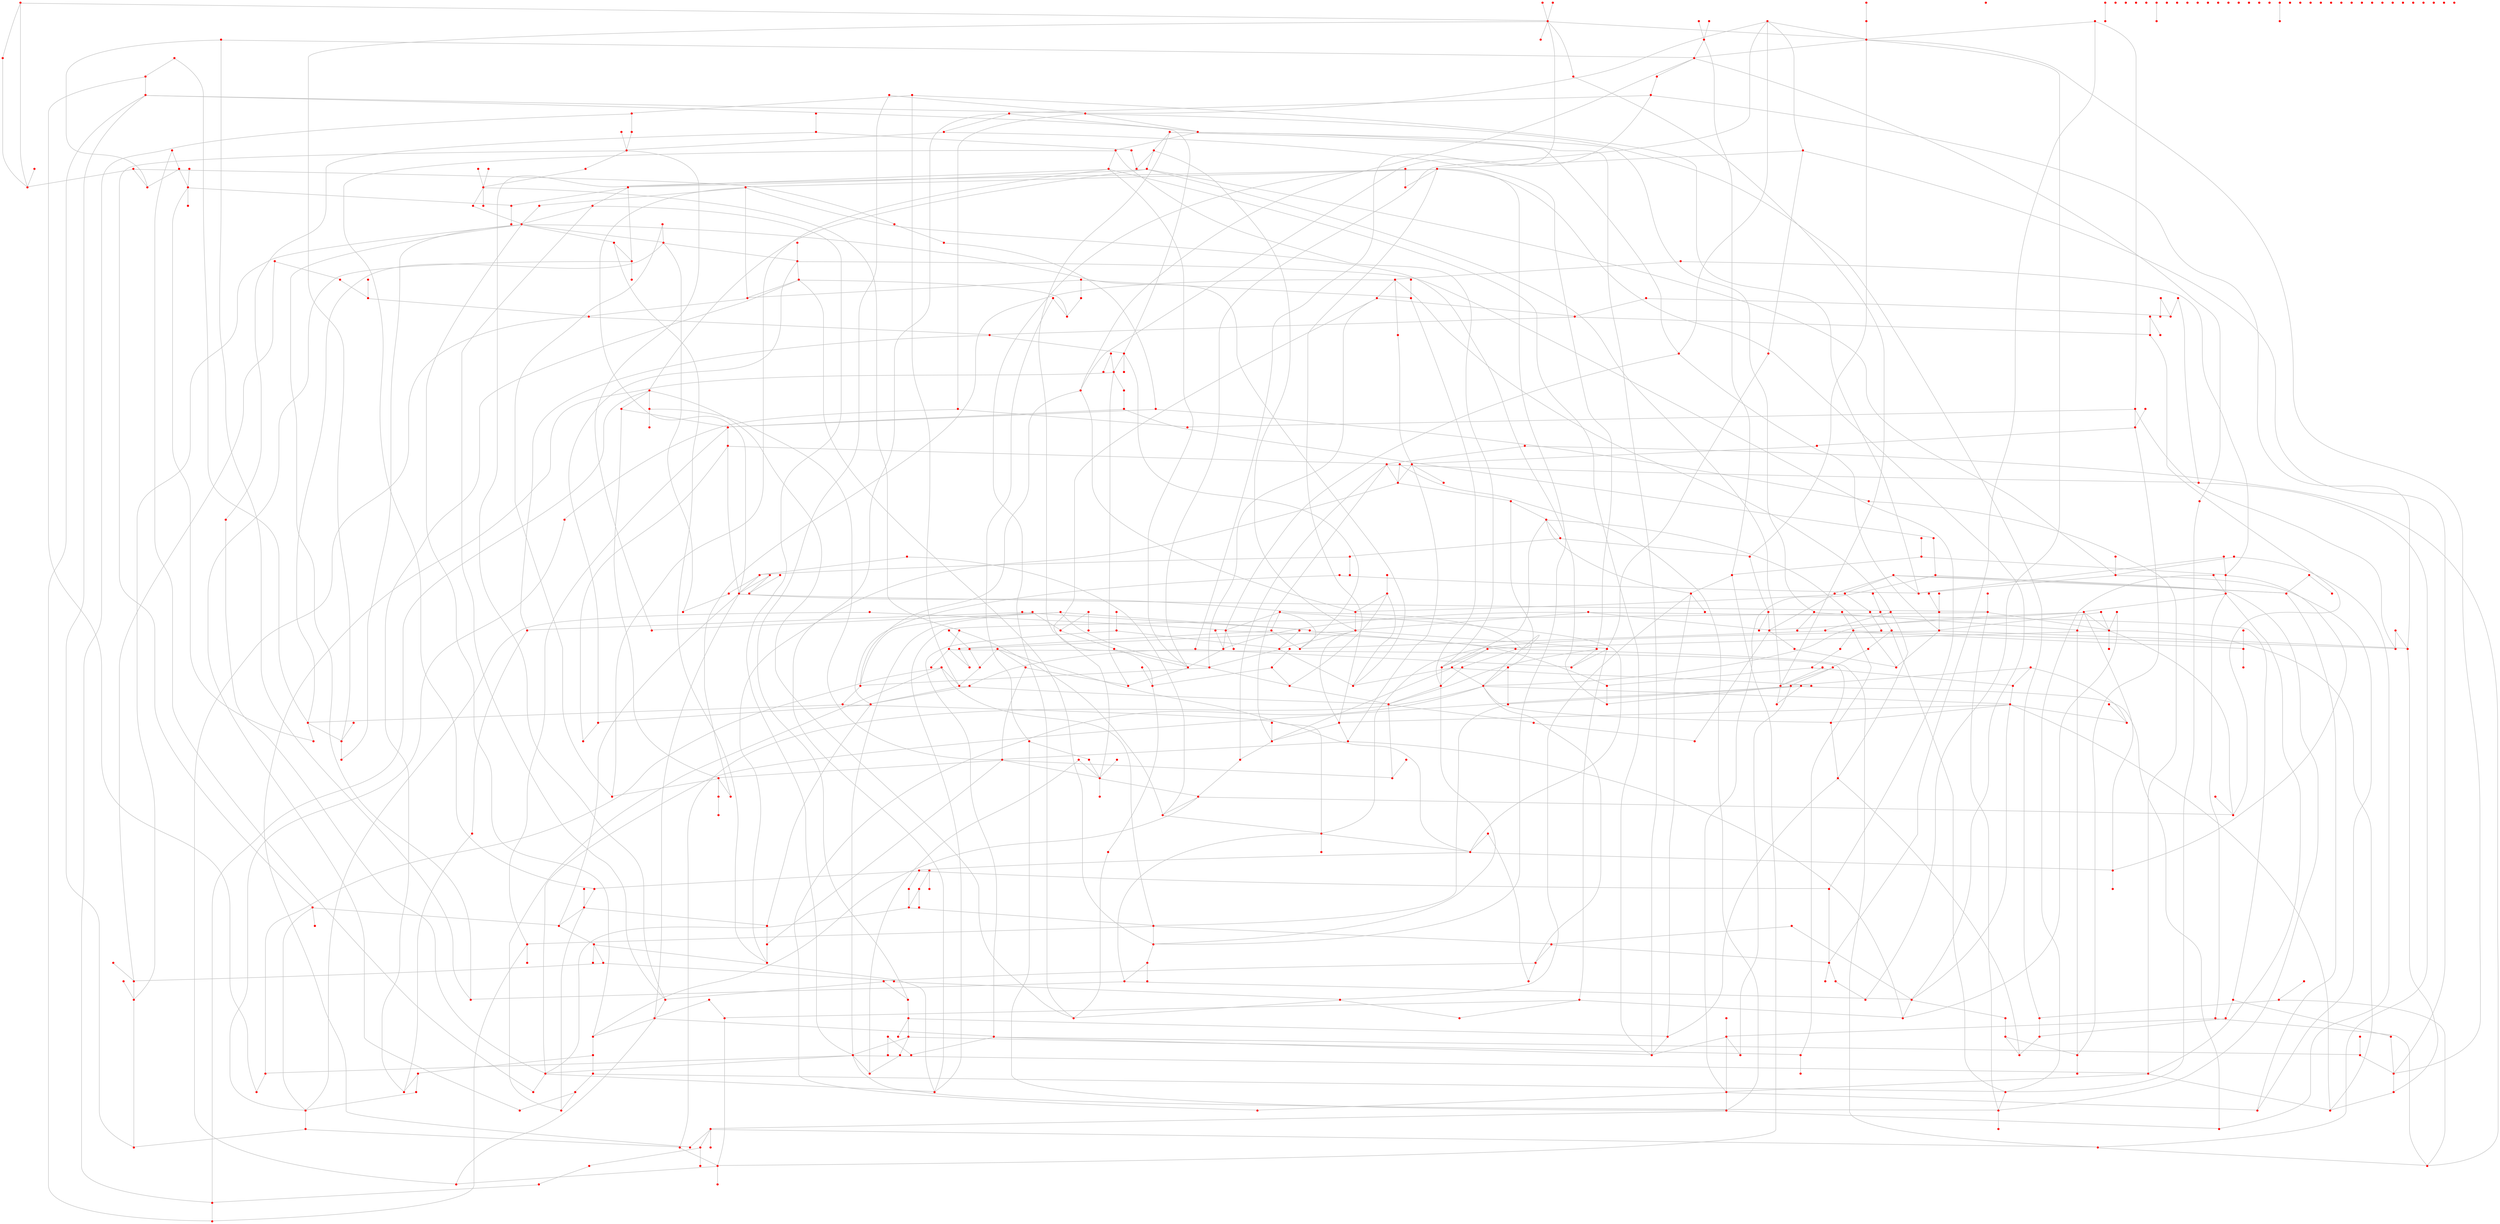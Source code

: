graph {
	0 [color=red shape=point]
	1 [color=red shape=point]
	2 [color=red shape=point]
	3 [color=red shape=point]
	4 [color=red shape=point]
	5 [color=red shape=point]
	6 [color=red shape=point]
	7 [color=red shape=point]
	8 [color=red shape=point]
	9 [color=red shape=point]
	10 [color=red shape=point]
	11 [color=red shape=point]
	12 [color=red shape=point]
	13 [color=red shape=point]
	14 [color=red shape=point]
	15 [color=red shape=point]
	16 [color=red shape=point]
	17 [color=red shape=point]
	18 [color=red shape=point]
	19 [color=red shape=point]
	20 [color=red shape=point]
	21 [color=red shape=point]
	22 [color=red shape=point]
	23 [color=red shape=point]
	24 [color=red shape=point]
	25 [color=red shape=point]
	26 [color=red shape=point]
	27 [color=red shape=point]
	28 [color=red shape=point]
	29 [color=red shape=point]
	30 [color=red shape=point]
	31 [color=red shape=point]
	32 [color=red shape=point]
	33 [color=red shape=point]
	34 [color=red shape=point]
	35 [color=red shape=point]
	36 [color=red shape=point]
	37 [color=red shape=point]
	38 [color=red shape=point]
	39 [color=red shape=point]
	40 [color=red shape=point]
	41 [color=red shape=point]
	42 [color=red shape=point]
	43 [color=red shape=point]
	44 [color=red shape=point]
	45 [color=red shape=point]
	46 [color=red shape=point]
	47 [color=red shape=point]
	48 [color=red shape=point]
	49 [color=red shape=point]
	50 [color=red shape=point]
	51 [color=red shape=point]
	52 [color=red shape=point]
	53 [color=red shape=point]
	54 [color=red shape=point]
	55 [color=red shape=point]
	56 [color=red shape=point]
	57 [color=red shape=point]
	58 [color=red shape=point]
	59 [color=red shape=point]
	60 [color=red shape=point]
	61 [color=red shape=point]
	62 [color=red shape=point]
	63 [color=red shape=point]
	64 [color=red shape=point]
	65 [color=red shape=point]
	66 [color=red shape=point]
	67 [color=red shape=point]
	68 [color=red shape=point]
	69 [color=red shape=point]
	70 [color=red shape=point]
	71 [color=red shape=point]
	72 [color=red shape=point]
	73 [color=red shape=point]
	74 [color=red shape=point]
	75 [color=red shape=point]
	76 [color=red shape=point]
	77 [color=red shape=point]
	78 [color=red shape=point]
	79 [color=red shape=point]
	80 [color=red shape=point]
	81 [color=red shape=point]
	82 [color=red shape=point]
	83 [color=red shape=point]
	84 [color=red shape=point]
	85 [color=red shape=point]
	86 [color=red shape=point]
	87 [color=red shape=point]
	88 [color=red shape=point]
	89 [color=red shape=point]
	90 [color=red shape=point]
	91 [color=red shape=point]
	92 [color=red shape=point]
	93 [color=red shape=point]
	94 [color=red shape=point]
	95 [color=red shape=point]
	96 [color=red shape=point]
	97 [color=red shape=point]
	98 [color=red shape=point]
	99 [color=red shape=point]
	100 [color=red shape=point]
	101 [color=red shape=point]
	102 [color=red shape=point]
	103 [color=red shape=point]
	104 [color=red shape=point]
	105 [color=red shape=point]
	106 [color=red shape=point]
	107 [color=red shape=point]
	108 [color=red shape=point]
	109 [color=red shape=point]
	110 [color=red shape=point]
	111 [color=red shape=point]
	112 [color=red shape=point]
	113 [color=red shape=point]
	114 [color=red shape=point]
	115 [color=red shape=point]
	116 [color=red shape=point]
	117 [color=red shape=point]
	118 [color=red shape=point]
	119 [color=red shape=point]
	120 [color=red shape=point]
	121 [color=red shape=point]
	122 [color=red shape=point]
	123 [color=red shape=point]
	124 [color=red shape=point]
	125 [color=red shape=point]
	126 [color=red shape=point]
	127 [color=red shape=point]
	128 [color=red shape=point]
	129 [color=red shape=point]
	130 [color=red shape=point]
	131 [color=red shape=point]
	132 [color=red shape=point]
	133 [color=red shape=point]
	134 [color=red shape=point]
	135 [color=red shape=point]
	136 [color=red shape=point]
	137 [color=red shape=point]
	138 [color=red shape=point]
	139 [color=red shape=point]
	140 [color=red shape=point]
	141 [color=red shape=point]
	142 [color=red shape=point]
	143 [color=red shape=point]
	144 [color=red shape=point]
	145 [color=red shape=point]
	146 [color=red shape=point]
	147 [color=red shape=point]
	148 [color=red shape=point]
	149 [color=red shape=point]
	150 [color=red shape=point]
	151 [color=red shape=point]
	152 [color=red shape=point]
	153 [color=red shape=point]
	154 [color=red shape=point]
	155 [color=red shape=point]
	156 [color=red shape=point]
	157 [color=red shape=point]
	158 [color=red shape=point]
	159 [color=red shape=point]
	160 [color=red shape=point]
	161 [color=red shape=point]
	162 [color=red shape=point]
	163 [color=red shape=point]
	164 [color=red shape=point]
	165 [color=red shape=point]
	166 [color=red shape=point]
	167 [color=red shape=point]
	168 [color=red shape=point]
	169 [color=red shape=point]
	170 [color=red shape=point]
	171 [color=red shape=point]
	172 [color=red shape=point]
	173 [color=red shape=point]
	174 [color=red shape=point]
	175 [color=red shape=point]
	176 [color=red shape=point]
	177 [color=red shape=point]
	178 [color=red shape=point]
	179 [color=red shape=point]
	180 [color=red shape=point]
	181 [color=red shape=point]
	182 [color=red shape=point]
	183 [color=red shape=point]
	184 [color=red shape=point]
	185 [color=red shape=point]
	186 [color=red shape=point]
	187 [color=red shape=point]
	188 [color=red shape=point]
	189 [color=red shape=point]
	190 [color=red shape=point]
	191 [color=red shape=point]
	192 [color=red shape=point]
	193 [color=red shape=point]
	194 [color=red shape=point]
	195 [color=red shape=point]
	196 [color=red shape=point]
	197 [color=red shape=point]
	198 [color=red shape=point]
	199 [color=red shape=point]
	200 [color=red shape=point]
	201 [color=red shape=point]
	202 [color=red shape=point]
	203 [color=red shape=point]
	204 [color=red shape=point]
	205 [color=red shape=point]
	206 [color=red shape=point]
	207 [color=red shape=point]
	208 [color=red shape=point]
	209 [color=red shape=point]
	210 [color=red shape=point]
	211 [color=red shape=point]
	212 [color=red shape=point]
	213 [color=red shape=point]
	214 [color=red shape=point]
	215 [color=red shape=point]
	216 [color=red shape=point]
	217 [color=red shape=point]
	218 [color=red shape=point]
	219 [color=red shape=point]
	220 [color=red shape=point]
	221 [color=red shape=point]
	222 [color=red shape=point]
	223 [color=red shape=point]
	224 [color=red shape=point]
	225 [color=red shape=point]
	226 [color=red shape=point]
	227 [color=red shape=point]
	228 [color=red shape=point]
	229 [color=red shape=point]
	230 [color=red shape=point]
	231 [color=red shape=point]
	232 [color=red shape=point]
	233 [color=red shape=point]
	234 [color=red shape=point]
	235 [color=red shape=point]
	236 [color=red shape=point]
	237 [color=red shape=point]
	238 [color=red shape=point]
	239 [color=red shape=point]
	240 [color=red shape=point]
	241 [color=red shape=point]
	242 [color=red shape=point]
	243 [color=red shape=point]
	244 [color=red shape=point]
	245 [color=red shape=point]
	246 [color=red shape=point]
	247 [color=red shape=point]
	248 [color=red shape=point]
	249 [color=red shape=point]
	250 [color=red shape=point]
	251 [color=red shape=point]
	252 [color=red shape=point]
	253 [color=red shape=point]
	254 [color=red shape=point]
	255 [color=red shape=point]
	256 [color=red shape=point]
	257 [color=red shape=point]
	258 [color=red shape=point]
	259 [color=red shape=point]
	260 [color=red shape=point]
	261 [color=red shape=point]
	262 [color=red shape=point]
	263 [color=red shape=point]
	264 [color=red shape=point]
	265 [color=red shape=point]
	266 [color=red shape=point]
	267 [color=red shape=point]
	268 [color=red shape=point]
	269 [color=red shape=point]
	270 [color=red shape=point]
	271 [color=red shape=point]
	272 [color=red shape=point]
	273 [color=red shape=point]
	274 [color=red shape=point]
	275 [color=red shape=point]
	276 [color=red shape=point]
	277 [color=red shape=point]
	278 [color=red shape=point]
	279 [color=red shape=point]
	280 [color=red shape=point]
	281 [color=red shape=point]
	282 [color=red shape=point]
	283 [color=red shape=point]
	284 [color=red shape=point]
	285 [color=red shape=point]
	286 [color=red shape=point]
	287 [color=red shape=point]
	288 [color=red shape=point]
	289 [color=red shape=point]
	290 [color=red shape=point]
	291 [color=red shape=point]
	292 [color=red shape=point]
	293 [color=red shape=point]
	294 [color=red shape=point]
	295 [color=red shape=point]
	296 [color=red shape=point]
	297 [color=red shape=point]
	298 [color=red shape=point]
	299 [color=red shape=point]
	300 [color=red shape=point]
	301 [color=red shape=point]
	302 [color=red shape=point]
	303 [color=red shape=point]
	304 [color=red shape=point]
	305 [color=red shape=point]
	306 [color=red shape=point]
	307 [color=red shape=point]
	308 [color=red shape=point]
	309 [color=red shape=point]
	310 [color=red shape=point]
	311 [color=red shape=point]
	312 [color=red shape=point]
	313 [color=red shape=point]
	314 [color=red shape=point]
	315 [color=red shape=point]
	316 [color=red shape=point]
	317 [color=red shape=point]
	318 [color=red shape=point]
	319 [color=red shape=point]
	320 [color=red shape=point]
	321 [color=red shape=point]
	322 [color=red shape=point]
	323 [color=red shape=point]
	324 [color=red shape=point]
	325 [color=red shape=point]
	326 [color=red shape=point]
	327 [color=red shape=point]
	328 [color=red shape=point]
	329 [color=red shape=point]
	330 [color=red shape=point]
	331 [color=red shape=point]
	332 [color=red shape=point]
	333 [color=red shape=point]
	334 [color=red shape=point]
	335 [color=red shape=point]
	336 [color=red shape=point]
	337 [color=red shape=point]
	338 [color=red shape=point]
	339 [color=red shape=point]
	340 [color=red shape=point]
	341 [color=red shape=point]
	342 [color=red shape=point]
	343 [color=red shape=point]
	344 [color=red shape=point]
	345 [color=red shape=point]
	346 [color=red shape=point]
	347 [color=red shape=point]
	348 [color=red shape=point]
	349 [color=red shape=point]
	350 [color=red shape=point]
	351 [color=red shape=point]
	352 [color=red shape=point]
	353 [color=red shape=point]
	354 [color=red shape=point]
	355 [color=red shape=point]
	356 [color=red shape=point]
	357 [color=red shape=point]
	358 [color=red shape=point]
	359 [color=red shape=point]
	360 [color=red shape=point]
	361 [color=red shape=point]
	362 [color=red shape=point]
	363 [color=red shape=point]
	364 [color=red shape=point]
	365 [color=red shape=point]
	366 [color=red shape=point]
	367 [color=red shape=point]
	368 [color=red shape=point]
	369 [color=red shape=point]
	370 [color=red shape=point]
	371 [color=red shape=point]
	372 [color=red shape=point]
	373 [color=red shape=point]
	374 [color=red shape=point]
	375 [color=red shape=point]
	376 [color=red shape=point]
	377 [color=red shape=point]
	378 [color=red shape=point]
	379 [color=red shape=point]
	380 [color=red shape=point]
	381 [color=red shape=point]
	382 [color=red shape=point]
	383 [color=red shape=point]
	384 [color=red shape=point]
	385 [color=red shape=point]
	386 [color=red shape=point]
	387 [color=red shape=point]
	388 [color=red shape=point]
	389 [color=red shape=point]
	390 [color=red shape=point]
	391 [color=red shape=point]
	392 [color=red shape=point]
	393 [color=red shape=point]
	394 [color=red shape=point]
	395 [color=red shape=point]
	396 [color=red shape=point]
	397 [color=red shape=point]
	398 [color=red shape=point]
	399 [color=red shape=point]
	400 [color=red shape=point]
	401 [color=red shape=point]
	402 [color=red shape=point]
	403 [color=red shape=point]
	404 [color=red shape=point]
	405 [color=red shape=point]
	406 [color=red shape=point]
	407 [color=red shape=point]
	408 [color=red shape=point]
	409 [color=red shape=point]
	410 [color=red shape=point]
	411 [color=red shape=point]
	412 [color=red shape=point]
	413 [color=red shape=point]
	414 [color=red shape=point]
	415 [color=red shape=point]
	416 [color=red shape=point]
	417 [color=red shape=point]
	418 [color=red shape=point]
	419 [color=red shape=point]
	420 [color=red shape=point]
	421 [color=red shape=point]
	422 [color=red shape=point]
	423 [color=red shape=point]
	424 [color=red shape=point]
	425 [color=red shape=point]
	426 [color=red shape=point]
	427 [color=red shape=point]
	428 [color=red shape=point]
	429 [color=red shape=point]
	430 [color=red shape=point]
	431 [color=red shape=point]
	432 [color=red shape=point]
	433 [color=red shape=point]
	434 [color=red shape=point]
	435 [color=red shape=point]
	436 [color=red shape=point]
	437 [color=red shape=point]
	438 [color=red shape=point]
	439 [color=red shape=point]
	440 [color=red shape=point]
	441 [color=red shape=point]
	442 [color=red shape=point]
	443 [color=red shape=point]
	444 [color=red shape=point]
	445 [color=red shape=point]
	446 [color=red shape=point]
	447 [color=red shape=point]
	448 [color=red shape=point]
	449 [color=red shape=point]
	450 [color=red shape=point]
	451 [color=red shape=point]
	452 [color=red shape=point]
	453 [color=red shape=point]
	454 [color=red shape=point]
	455 [color=red shape=point]
	456 [color=red shape=point]
	457 [color=red shape=point]
	458 [color=red shape=point]
	459 [color=red shape=point]
	460 [color=red shape=point]
	461 [color=red shape=point]
	462 [color=red shape=point]
	463 [color=red shape=point]
	464 [color=red shape=point]
	465 [color=red shape=point]
	466 [color=red shape=point]
	467 [color=red shape=point]
	468 [color=red shape=point]
	469 [color=red shape=point]
	470 [color=red shape=point]
	471 [color=red shape=point]
	472 [color=red shape=point]
	473 [color=red shape=point]
	474 [color=red shape=point]
	475 [color=red shape=point]
	476 [color=red shape=point]
	477 [color=red shape=point]
	478 [color=red shape=point]
	479 [color=red shape=point]
	480 [color=red shape=point]
	481 [color=red shape=point]
	482 [color=red shape=point]
	483 [color=red shape=point]
	484 [color=red shape=point]
	485 [color=red shape=point]
	486 [color=red shape=point]
	487 [color=red shape=point]
	488 [color=red shape=point]
	489 [color=red shape=point]
	490 [color=red shape=point]
	491 [color=red shape=point]
	492 [color=red shape=point]
	493 [color=red shape=point]
	494 [color=red shape=point]
	495 [color=red shape=point]
	496 [color=red shape=point]
	497 [color=red shape=point]
	498 [color=red shape=point]
	499 [color=red shape=point]
	101 -- 200 [color=gray]
	163 -- 428 [color=gray]
	321 -- 109 [color=gray]
	333 -- 299 [color=gray]
	443 -- 145 [color=gray]
	56 -- 386 [color=gray]
	382 -- 124 [color=gray]
	94 -- 146 [color=gray]
	364 -- 332 [color=gray]
	225 -- 269 [color=gray]
	139 -- 476 [color=gray]
	127 -- 105 [color=gray]
	436 -- 55 [color=gray]
	99 -- 462 [color=gray]
	256 -- 6 [color=gray]
	485 -- 352 [color=gray]
	65 -- 467 [color=gray]
	370 -- 288 [color=gray]
	206 -- 237 [color=gray]
	360 -- 164 [color=gray]
	242 -- 354 [color=gray]
	290 -- 27 [color=gray]
	85 -- 278 [color=gray]
	117 -- 384 [color=gray]
	243 -- 296 [color=gray]
	12 -- 486 [color=gray]
	24 -- 322 [color=gray]
	58 -- 393 [color=gray]
	197 -- 53 [color=gray]
	329 -- 282 [color=gray]
	127 -- 310 [color=gray]
	382 -- 469 [color=gray]
	273 -- 296 [color=gray]
	155 -- 388 [color=gray]
	249 -- 485 [color=gray]
	242 -- 255 [color=gray]
	221 -- 127 [color=gray]
	64 -- 320 [color=gray]
	384 -- 454 [color=gray]
	249 -- 364 [color=gray]
	166 -- 325 [color=gray]
	303 -- 418 [color=gray]
	358 -- 443 [color=gray]
	282 -- 11 [color=gray]
	423 -- 348 [color=gray]
	41 -- 38 [color=gray]
	250 -- 190 [color=gray]
	108 -- 131 [color=gray]
	285 -- 70 [color=gray]
	354 -- 33 [color=gray]
	86 -- 450 [color=gray]
	41 -- 199 [color=gray]
	115 -- 137 [color=gray]
	276 -- 482 [color=gray]
	272 -- 492 [color=gray]
	102 -- 108 [color=gray]
	104 -- 201 [color=gray]
	284 -- 292 [color=gray]
	457 -- 460 [color=gray]
	453 -- 26 [color=gray]
	497 -- 326 [color=gray]
	71 -- 218 [color=gray]
	426 -- 438 [color=gray]
	39 -- 138 [color=gray]
	20 -- 2 [color=gray]
	421 -- 366 [color=gray]
	48 -- 188 [color=gray]
	231 -- 316 [color=gray]
	156 -- 155 [color=gray]
	419 -- 273 [color=gray]
	83 -- 244 [color=gray]
	280 -- 336 [color=gray]
	430 -- 17 [color=gray]
	133 -- 246 [color=gray]
	465 -- 411 [color=gray]
	123 -- 342 [color=gray]
	299 -- 24 [color=gray]
	335 -- 79 [color=gray]
	192 -- 80 [color=gray]
	30 -- 342 [color=gray]
	69 -- 255 [color=gray]
	355 -- 496 [color=gray]
	185 -- 325 [color=gray]
	292 -- 204 [color=gray]
	252 -- 344 [color=gray]
	163 -- 196 [color=gray]
	355 -- 381 [color=gray]
	334 -- 236 [color=gray]
	232 -- 107 [color=gray]
	163 -- 278 [color=gray]
	0 -- 63 [color=gray]
	84 -- 348 [color=gray]
	208 -- 352 [color=gray]
	156 -- 113 [color=gray]
	239 -- 412 [color=gray]
	222 -- 32 [color=gray]
	90 -- 168 [color=gray]
	226 -- 442 [color=gray]
	247 -- 170 [color=gray]
	288 -- 369 [color=gray]
	89 -- 347 [color=gray]
	360 -- 286 [color=gray]
	354 -- 220 [color=gray]
	235 -- 279 [color=gray]
	216 -- 210 [color=gray]
	207 -- 210 [color=gray]
	62 -- 337 [color=gray]
	202 -- 492 [color=gray]
	255 -- 219 [color=gray]
	461 -- 132 [color=gray]
	33 -- 397 [color=gray]
	346 -- 48 [color=gray]
	68 -- 85 [color=gray]
	440 -- 410 [color=gray]
	175 -- 311 [color=gray]
	50 -- 237 [color=gray]
	141 -- 438 [color=gray]
	38 -- 166 [color=gray]
	265 -- 84 [color=gray]
	462 -- 360 [color=gray]
	395 -- 81 [color=gray]
	142 -- 206 [color=gray]
	56 -- 33 [color=gray]
	369 -- 290 [color=gray]
	385 -- 458 [color=gray]
	89 -- 98 [color=gray]
	404 -- 127 [color=gray]
	459 -- 283 [color=gray]
	185 -- 37 [color=gray]
	398 -- 376 [color=gray]
	333 -- 468 [color=gray]
	2 -- 63 [color=gray]
	100 -- 235 [color=gray]
	201 -- 387 [color=gray]
	429 -- 11 [color=gray]
	244 -- 8 [color=gray]
	47 -- 474 [color=gray]
	461 -- 426 [color=gray]
	153 -- 136 [color=gray]
	418 -- 185 [color=gray]
	23 -- 371 [color=gray]
	125 -- 348 [color=gray]
	329 -- 320 [color=gray]
	410 -- 160 [color=gray]
	435 -- 311 [color=gray]
	123 -- 227 [color=gray]
	366 -- 210 [color=gray]
	338 -- 144 [color=gray]
	288 -- 168 [color=gray]
	101 -- 464 [color=gray]
	319 -- 162 [color=gray]
	365 -- 438 [color=gray]
	10 -- 247 [color=gray]
	468 -- 287 [color=gray]
	403 -- 287 [color=gray]
	417 -- 338 [color=gray]
	15 -- 60 [color=gray]
	199 -- 62 [color=gray]
	287 -- 470 [color=gray]
	439 -- 140 [color=gray]
	386 -- 371 [color=gray]
	323 -- 140 [color=gray]
	220 -- 446 [color=gray]
	192 -- 371 [color=gray]
	363 -- 488 [color=gray]
	184 -- 450 [color=gray]
	388 -- 371 [color=gray]
	469 -- 203 [color=gray]
	192 -- 238 [color=gray]
	120 -- 471 [color=gray]
	70 -- 101 [color=gray]
	457 -- 345 [color=gray]
	123 -- 406 [color=gray]
	102 -- 280 [color=gray]
	460 -- 84 [color=gray]
	364 -- 200 [color=gray]
	12 -- 329 [color=gray]
	223 -- 337 [color=gray]
	172 -- 233 [color=gray]
	477 -- 194 [color=gray]
	302 -- 203 [color=gray]
	361 -- 424 [color=gray]
	102 -- 38 [color=gray]
	167 -- 229 [color=gray]
	187 -- 229 [color=gray]
	406 -- 298 [color=gray]
	11 -- 81 [color=gray]
	490 -- 114 [color=gray]
	100 -- 156 [color=gray]
	207 -- 131 [color=gray]
	291 -- 49 [color=gray]
	59 -- 327 [color=gray]
	491 -- 465 [color=gray]
	416 -- 167 [color=gray]
	183 -- 372 [color=gray]
	365 -- 433 [color=gray]
	310 -- 371 [color=gray]
	56 -- 62 [color=gray]
	59 -- 263 [color=gray]
	90 -- 214 [color=gray]
	43 -- 107 [color=gray]
	499 -- 211 [color=gray]
	202 -- 123 [color=gray]
	8 -- 373 [color=gray]
	328 -- 309 [color=gray]
	352 -- 333 [color=gray]
	98 -- 460 [color=gray]
	245 -- 238 [color=gray]
	166 -- 123 [color=gray]
	363 -- 209 [color=gray]
	392 -- 359 [color=gray]
	261 -- 448 [color=gray]
	118 -- 187 [color=gray]
	43 -- 394 [color=gray]
	106 -- 479 [color=gray]
	420 -- 483 [color=gray]
	392 -- 254 [color=gray]
	235 -- 285 [color=gray]
	307 -- 198 [color=gray]
	285 -- 6 [color=gray]
	285 -- 331 [color=gray]
	491 -- 232 [color=gray]
	378 -- 143 [color=gray]
	162 -- 202 [color=gray]
	225 -- 212 [color=gray]
	83 -- 157 [color=gray]
	436 -- 465 [color=gray]
	224 -- 142 [color=gray]
	445 -- 35 [color=gray]
	486 -- 94 [color=gray]
	441 -- 335 [color=gray]
	308 -- 403 [color=gray]
	389 -- 128 [color=gray]
	92 -- 202 [color=gray]
	463 -- 30 [color=gray]
	448 -- 146 [color=gray]
	373 -- 215 [color=gray]
	46 -- 260 [color=gray]
	270 -- 2 [color=gray]
	323 -- 432 [color=gray]
	212 -- 383 [color=gray]
	175 -- 432 [color=gray]
	86 -- 189 [color=gray]
	83 -- 53 [color=gray]
	448 -- 321 [color=gray]
	320 -- 309 [color=gray]
	462 -- 370 [color=gray]
	298 -- 195 [color=gray]
	212 -- 332 [color=gray]
	135 -- 246 [color=gray]
	60 -- 246 [color=gray]
	410 -- 248 [color=gray]
	475 -- 444 [color=gray]
	465 -- 50 [color=gray]
	16 -- 258 [color=gray]
	120 -- 306 [color=gray]
	356 -- 441 [color=gray]
	70 -- 266 [color=gray]
	22 -- 425 [color=gray]
	72 -- 63 [color=gray]
	187 -- 120 [color=gray]
	246 -- 255 [color=gray]
	464 -- 18 [color=gray]
	488 -- 241 [color=gray]
	194 -- 272 [color=gray]
	299 -- 14 [color=gray]
	210 -- 9 [color=gray]
	147 -- 75 [color=gray]
	204 -- 372 [color=gray]
	308 -- 112 [color=gray]
	248 -- 425 [color=gray]
	215 -- 166 [color=gray]
	169 -- 2 [color=gray]
	1 -- 353 [color=gray]
	247 -- 311 [color=gray]
	135 -- 307 [color=gray]
	69 -- 486 [color=gray]
	104 -- 471 [color=gray]
	178 -- 234 [color=gray]
	377 -- 493 [color=gray]
	480 -- 269 [color=gray]
	339 -- 231 [color=gray]
	29 -- 171 [color=gray]
	296 -- 258 [color=gray]
	27 -- 474 [color=gray]
	496 -- 361 [color=gray]
	30 -- 422 [color=gray]
	262 -- 264 [color=gray]
	433 -- 335 [color=gray]
	172 -- 253 [color=gray]
	202 -- 160 [color=gray]
	72 -- 24 [color=gray]
	242 -- 438 [color=gray]
	275 -- 176 [color=gray]
	474 -- 361 [color=gray]
	463 -- 204 [color=gray]
	144 -- 395 [color=gray]
	19 -- 148 [color=gray]
	214 -- 245 [color=gray]
	267 -- 347 [color=gray]
	437 -- 417 [color=gray]
	60 -- 477 [color=gray]
	412 -- 470 [color=gray]
	298 -- 13 [color=gray]
	68 -- 472 [color=gray]
	397 -- 467 [color=gray]
	421 -- 406 [color=gray]
	204 -- 456 [color=gray]
	332 -- 264 [color=gray]
	182 -- 110 [color=gray]
	206 -- 485 [color=gray]
	344 -- 5 [color=gray]
	104 -- 94 [color=gray]
	286 -- 266 [color=gray]
	261 -- 114 [color=gray]
	414 -- 386 [color=gray]
	63 -- 425 [color=gray]
	18 -- 398 [color=gray]
	291 -- 397 [color=gray]
	242 -- 52 [color=gray]
	177 -- 213 [color=gray]
	481 -- 341 [color=gray]
	5 -- 260 [color=gray]
	230 -- 278 [color=gray]
	432 -- 23 [color=gray]
	61 -- 343 [color=gray]
	430 -- 214 [color=gray]
	27 -- 363 [color=gray]
	229 -- 204 [color=gray]
	371 -- 88 [color=gray]
	154 -- 21 [color=gray]
	444 -- 200 [color=gray]
	30 -- 327 [color=gray]
	319 -- 166 [color=gray]
	159 -- 471 [color=gray]
	257 -- 267 [color=gray]
	419 -- 175 [color=gray]
	478 -- 14 [color=gray]
	40 -- 5 [color=gray]
	256 -- 463 [color=gray]
	213 -- 384 [color=gray]
	249 -- 274 [color=gray]
	274 -- 433 [color=gray]
	2 -- 73 [color=gray]
	397 -- 144 [color=gray]
	337 -- 76 [color=gray]
	177 -- 396 [color=gray]
	40 -- 96 [color=gray]
	314 -- 148 [color=gray]
	467 -- 274 [color=gray]
	432 -- 420 [color=gray]
	128 -- 227 [color=gray]
	481 -- 327 [color=gray]
	71 -- 485 [color=gray]
	70 -- 174 [color=gray]
	176 -- 183 [color=gray]
	162 -- 283 [color=gray]
	455 -- 253 [color=gray]
	39 -- 343 [color=gray]
	494 -- 465 [color=gray]
	17 -- 381 [color=gray]
	229 -- 429 [color=gray]
	298 -- 381 [color=gray]
	121 -- 150 [color=gray]
	323 -- 225 [color=gray]
	469 -- 157 [color=gray]
	309 -- 6 [color=gray]
	352 -- 48 [color=gray]
	272 -- 145 [color=gray]
	234 -- 410 [color=gray]
	307 -- 258 [color=gray]
	447 -- 71 [color=gray]
	365 -- 177 [color=gray]
	168 -- 451 [color=gray]
	432 -- 129 [color=gray]
	356 -- 315 [color=gray]
	278 -- 256 [color=gray]
	425 -- 387 [color=gray]
	18 -- 289 [color=gray]
	146 -- 419 [color=gray]
	242 -- 128 [color=gray]
	494 -- 397 [color=gray]
	395 -- 292 [color=gray]
	381 -- 283 [color=gray]
	199 -- 159 [color=gray]
	314 -- 472 [color=gray]
	44 -- 493 [color=gray]
	409 -- 101 [color=gray]
	172 -- 178 [color=gray]
	133 -- 319 [color=gray]
	137 -- 304 [color=gray]
	12 -- 151 [color=gray]
	24 -- 391 [color=gray]
	150 -- 124 [color=gray]
	453 -- 327 [color=gray]
	234 -- 192 [color=gray]
	141 -- 346 [color=gray]
	297 -- 440 [color=gray]
	260 -- 444 [color=gray]
	82 -- 49 [color=gray]
	40 -- 266 [color=gray]
	136 -- 361 [color=gray]
	340 -- 384 [color=gray]
	184 -- 43 [color=gray]
	150 -- 486 [color=gray]
	353 -- 121 [color=gray]
	306 -- 104 [color=gray]
	407 -- 0 [color=gray]
	208 -- 156 [color=gray]
	223 -- 315 [color=gray]
	61 -- 17 [color=gray]
	26 -- 495 [color=gray]
	373 -- 398 [color=gray]
	63 -- 209 [color=gray]
	409 -- 67 [color=gray]
	236 -- 176 [color=gray]
	319 -- 491 [color=gray]
	272 -- 150 [color=gray]
	214 -- 414 [color=gray]
	5 -- 443 [color=gray]
	203 -- 367 [color=gray]
	491 -- 48 [color=gray]
	238 -- 84 [color=gray]
	164 -- 254 [color=gray]
	462 -- 89 [color=gray]
	491 -- 348 [color=gray]
	122 -- 438 [color=gray]
	305 -- 240 [color=gray]
	89 -- 199 [color=gray]
	414 -- 57 [color=gray]
	267 -- 62 [color=gray]
	74 -- 201 [color=gray]
	420 -- 198 [color=gray]
	426 -- 227 [color=gray]
	209 -- 436 [color=gray]
	153 -- 44 [color=gray]
	69 -- 348 [color=gray]
	296 -- 385 [color=gray]
	160 -- 146 [color=gray]
	205 -- 127 [color=gray]
	394 -- 288 [color=gray]
	347 -- 480 [color=gray]
	470 -- 376 [color=gray]
	479 -- 355 [color=gray]
	435 -- 88 [color=gray]
	217 -- 54 [color=gray]
	384 -- 205 [color=gray]
	312 -- 120 [color=gray]
	253 -- 378 [color=gray]
	330 -- 406 [color=gray]
	47 -- 414 [color=gray]
	369 -- 442 [color=gray]
	335 -- 385 [color=gray]
	2 -- 439 [color=gray]
	72 -- 184 [color=gray]
	37 -- 164 [color=gray]
	19 -- 487 [color=gray]
	430 -- 245 [color=gray]
	110 -- 283 [color=gray]
	239 -- 132 [color=gray]
	301 -- 75 [color=gray]
	449 -- 426 [color=gray]
	387 -- 325 [color=gray]
	301 -- 31 [color=gray]
	389 -- 123 [color=gray]
	2 -- 155 [color=gray]
	234 -- 372 [color=gray]
	230 -- 5 [color=gray]
	143 -- 107 [color=gray]
	348 -- 47 [color=gray]
	423 -- 206 [color=gray]
	293 -- 128 [color=gray]
	371 -- 226 [color=gray]
	458 -- 332 [color=gray]
	252 -- 291 [color=gray]
	284 -- 234 [color=gray]
	384 -- 163 [color=gray]
	327 -- 69 [color=gray]
	185 -- 90 [color=gray]
	45 -- 187 [color=gray]
	99 -- 346 [color=gray]
	471 -- 33 [color=gray]
	164 -- 405 [color=gray]
	148 -- 183 [color=gray]
	116 -- 246 [color=gray]
	19 -- 145 [color=gray]
	445 -- 232 [color=gray]
	11 -- 269 [color=gray]
	379 -- 279 [color=gray]
	380 -- 136 [color=gray]
	487 -- 371 [color=gray]
	377 -- 421 [color=gray]
	252 -- 210 [color=gray]
	41 -- 479 [color=gray]
	375 -- 475 [color=gray]
	150 -- 287 [color=gray]
	13 -- 313 [color=gray]
	76 -- 411 [color=gray]
	38 -- 379 [color=gray]
	153 -- 148 [color=gray]
	63 -- 120 [color=gray]
	399 -- 233 [color=gray]
	189 -- 278 [color=gray]
	458 -- 442 [color=gray]
	286 -- 137 [color=gray]
	371 -- 309 [color=gray]
	10 -- 398 [color=gray]
	38 -- 131 [color=gray]
	403 -- 466 [color=gray]
	185 -- 253 [color=gray]
	125 -- 451 [color=gray]
	410 -- 66 [color=gray]
	476 -- 152 [color=gray]
	323 -- 426 [color=gray]
	16 -- 470 [color=gray]
	178 -- 23 [color=gray]
	181 -- 109 [color=gray]
	3 -- 69 [color=gray]
	14 -- 314 [color=gray]
	462 -- 170 [color=gray]
	206 -- 201 [color=gray]
	94 -- 340 [color=gray]
	2 -- 356 [color=gray]
	459 -- 430 [color=gray]
	222 -- 375 [color=gray]
	172 -- 90 [color=gray]
	447 -- 97 [color=gray]
	14 -- 79 [color=gray]
	146 -- 445 [color=gray]
	203 -- 129 [color=gray]
	415 -- 140 [color=gray]
	183 -- 139 [color=gray]
	491 -- 30 [color=gray]
	225 -- 10 [color=gray]
	106 -- 476 [color=gray]
	196 -- 327 [color=gray]
	401 -- 484 [color=gray]
	203 -- 113 [color=gray]
	175 -- 444 [color=gray]
	80 -- 68 [color=gray]
	96 -- 266 [color=gray]
	5 -- 186 [color=gray]
	147 -- 453 [color=gray]
	114 -- 392 [color=gray]
	440 -- 190 [color=gray]
	494 -- 165 [color=gray]
	226 -- 420 [color=gray]
	429 -- 390 [color=gray]
	397 -- 90 [color=gray]
	413 -- 43 [color=gray]
	31 -- 28 [color=gray]
	281 -- 15 [color=gray]
	139 -- 70 [color=gray]
	58 -- 66 [color=gray]
	288 -- 277 [color=gray]
	161 -- 142 [color=gray]
	16 -- 379 [color=gray]
	19 -- 327 [color=gray]
	165 -- 22 [color=gray]
	399 -- 269 [color=gray]
	143 -- 405 [color=gray]
	38 -- 150 [color=gray]
	225 -- 396 [color=gray]
	333 -- 273 [color=gray]
	419 -- 474 [color=gray]
	88 -- 156 [color=gray]
	484 -- 396 [color=gray]
	239 -- 357 [color=gray]
	234 -- 327 [color=gray]
	397 -- 190 [color=gray]
	111 -- 56 [color=gray]
	20 -- 197 [color=gray]
	408 -- 422 [color=gray]
	417 -- 425 [color=gray]
	79 -- 341 [color=gray]
	172 -- 424 [color=gray]
	31 -- 37 [color=gray]
	406 -- 132 [color=gray]
	396 -- 331 [color=gray]
	470 -- 408 [color=gray]
	298 -- 427 [color=gray]
	303 -- 482 [color=gray]
	190 -- 199 [color=gray]
	427 -- 101 [color=gray]
	358 -- 418 [color=gray]
	238 -- 75 [color=gray]
	417 -- 172 [color=gray]
	80 -- 135 [color=gray]
	481 -- 430 [color=gray]
	437 -- 63 [color=gray]
	398 -- 481 [color=gray]
	395 -- 451 [color=gray]
	74 -- 316 [color=gray]
	165 -- 181 [color=gray]
	51 -- 53 [color=gray]
	40 -- 352 [color=gray]
	429 -- 254 [color=gray]
	110 -- 321 [color=gray]
	120 -- 116 [color=gray]
	392 -- 102 [color=gray]
	312 -- 157 [color=gray]
	414 -- 30 [color=gray]
	247 -- 497 [color=gray]
	485 -- 452 [color=gray]
	52 -- 465 [color=gray]
	322 -- 318 [color=gray]
	305 -- 352 [color=gray]
	210 -- 238 [color=gray]
	16 -- 433 [color=gray]
	330 -- 369 [color=gray]
	127 -- 301 [color=gray]
	408 -- 24 [color=gray]
	312 -- 218 [color=gray]
	350 -- 358 [color=gray]
	130 -- 343 [color=gray]
	314 -- 493 [color=gray]
	184 -- 316 [color=gray]
	231 -- 350 [color=gray]
	96 -- 29 [color=gray]
	437 -- 344 [color=gray]
	332 -- 210 [color=gray]
	361 -- 337 [color=gray]
	31 -- 171 [color=gray]
	422 -- 490 [color=gray]
	20 -- 53 [color=gray]
	4 -- 347 [color=gray]
	167 -- 346 [color=gray]
	231 -- 280 [color=gray]
	334 -- 320 [color=gray]
	337 -- 264 [color=gray]
	30 -- 185 [color=gray]
	75 -- 485 [color=gray]
	271 -- 412 [color=gray]
	71 -- 253 [color=gray]
	152 -- 472 [color=gray]
	332 -- 247 [color=gray]
	430 -- 369 [color=gray]
	285 -- 448 [color=gray]
	122 -- 335 [color=gray]
	376 -- 331 [color=gray]
	190 -- 386 [color=gray]
	470 -- 424 [color=gray]
	38 -- 255 [color=gray]
	93 -- 155 [color=gray]
	376 -- 498 [color=gray]
	172 -- 19 [color=gray]
	371 -- 218 [color=gray]
	289 -- 389 [color=gray]
	254 -- 160 [color=gray]
	437 -- 448 [color=gray]
	303 -- 272 [color=gray]
	340 -- 223 [color=gray]
	109 -- 405 [color=gray]
	293 -- 473 [color=gray]
	27 -- 429 [color=gray]
	455 -- 408 [color=gray]
	41 -- 454 [color=gray]
	448 -- 86 [color=gray]
	325 -- 348 [color=gray]
	353 -- 82 [color=gray]
	129 -- 180 [color=gray]
	318 -- 63 [color=gray]
	346 -- 319 [color=gray]
	488 -- 453 [color=gray]
	422 -- 240 [color=gray]
	175 -- 160 [color=gray]
	314 -- 424 [color=gray]
	78 -- 263 [color=gray]
	130 -- 98 [color=gray]
	433 -- 337 [color=gray]
	77 -- 248 [color=gray]
	291 -- 323 [color=gray]
	296 -- 196 [color=gray]
	194 -- 140 [color=gray]
	13 -- 401 [color=gray]
	253 -- 451 [color=gray]
	159 -- 208 [color=gray]
	490 -- 178 [color=gray]
	140 -- 357 [color=gray]
	431 -- 214 [color=gray]
	191 -- 159 [color=gray]
	344 -- 206 [color=gray]
	290 -- 271 [color=gray]
	168 -- 332 [color=gray]
	88 -- 14 [color=gray]
	271 -- 30 [color=gray]
	30 -- 37 [color=gray]
	196 -- 12 [color=gray]
	237 -- 27 [color=gray]
	38 -- 23 [color=gray]
	348 -- 126 [color=gray]
	98 -- 139 [color=gray]
	495 -- 88 [color=gray]
	144 -- 315 [color=gray]
	185 -- 482 [color=gray]
	424 -- 447 [color=gray]
	191 -- 375 [color=gray]
	494 -- 260 [color=gray]
	437 -- 444 [color=gray]
	107 -- 434 [color=gray]
}
